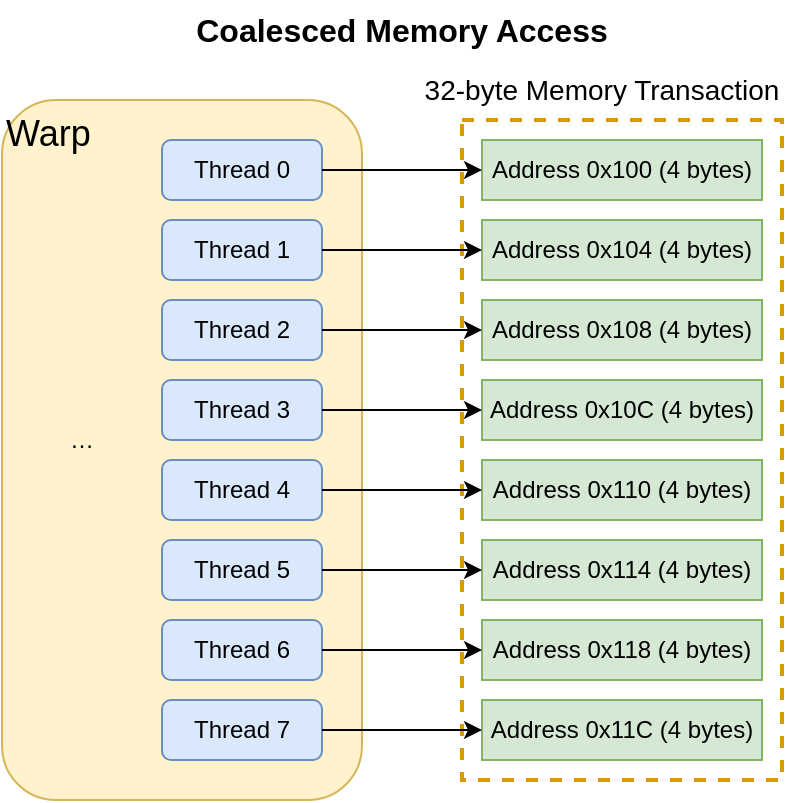 <mxfile scale="4" border="0">
    <diagram name="Coalesced" id="memory_access_patterns_revised">
        <mxGraphModel dx="675" dy="483" grid="1" gridSize="10" guides="1" tooltips="1" connect="1" arrows="1" fold="1" page="1" pageScale="1" pageWidth="850" pageHeight="1100" background="#FFFFFF" math="0" shadow="0">
            <root>
                <mxCell id="0"/>
                <mxCell id="1" parent="0"/>
                <mxCell id="70" value="" style="group;spacingLeft=4;" parent="1" vertex="1" connectable="0">
                    <mxGeometry x="160" y="130" width="100" height="330" as="geometry"/>
                </mxCell>
                <mxCell id="80" value="&lt;font style=&quot;font-size: 18px;&quot;&gt;Warp&lt;/font&gt;" style="rounded=1;whiteSpace=wrap;html=1;fillColor=#fff2cc;strokeColor=#d6b656;align=left;verticalAlign=top;" parent="70" vertex="1">
                    <mxGeometry x="-80" y="-20" width="180" height="350" as="geometry"/>
                </mxCell>
                <mxCell id="3" value="Thread 0" style="rounded=1;whiteSpace=wrap;html=1;fillColor=#dae8fc;strokeColor=#6c8ebf;fontSize=12;" parent="70" vertex="1">
                    <mxGeometry width="80" height="30" as="geometry"/>
                </mxCell>
                <mxCell id="4" value="Thread 1" style="rounded=1;whiteSpace=wrap;html=1;fillColor=#dae8fc;strokeColor=#6c8ebf;fontSize=12;" parent="70" vertex="1">
                    <mxGeometry y="40" width="80" height="30" as="geometry"/>
                </mxCell>
                <mxCell id="5" value="Thread 2" style="rounded=1;whiteSpace=wrap;html=1;fillColor=#dae8fc;strokeColor=#6c8ebf;fontSize=12;" parent="70" vertex="1">
                    <mxGeometry y="80" width="80" height="30" as="geometry"/>
                </mxCell>
                <mxCell id="6" value="Thread 3" style="rounded=1;whiteSpace=wrap;html=1;fillColor=#dae8fc;strokeColor=#6c8ebf;fontSize=12;" parent="70" vertex="1">
                    <mxGeometry y="120" width="80" height="30" as="geometry"/>
                </mxCell>
                <mxCell id="7" value="Thread 4" style="rounded=1;whiteSpace=wrap;html=1;fillColor=#dae8fc;strokeColor=#6c8ebf;fontSize=12;" parent="70" vertex="1">
                    <mxGeometry y="160" width="80" height="30" as="geometry"/>
                </mxCell>
                <mxCell id="8" value="Thread 5" style="rounded=1;whiteSpace=wrap;html=1;fillColor=#dae8fc;strokeColor=#6c8ebf;fontSize=12;" parent="70" vertex="1">
                    <mxGeometry y="200" width="80" height="30" as="geometry"/>
                </mxCell>
                <mxCell id="9" value="Thread 6" style="rounded=1;whiteSpace=wrap;html=1;fillColor=#dae8fc;strokeColor=#6c8ebf;fontSize=12;" parent="70" vertex="1">
                    <mxGeometry y="240" width="80" height="30" as="geometry"/>
                </mxCell>
                <mxCell id="10" value="Thread 7" style="rounded=1;whiteSpace=wrap;html=1;fillColor=#dae8fc;strokeColor=#6c8ebf;fontSize=12;" parent="70" vertex="1">
                    <mxGeometry y="280" width="80" height="30" as="geometry"/>
                </mxCell>
                <mxCell id="2" value="Coalesced Memory Access" style="text;html=1;strokeColor=none;fillColor=none;align=center;verticalAlign=middle;whiteSpace=wrap;rounded=0;fontSize=16;fontStyle=1" parent="1" vertex="1">
                    <mxGeometry x="160" y="60" width="240" height="30" as="geometry"/>
                </mxCell>
                <mxCell id="11" value="&lt;font style=&quot;font-size: 14px;&quot;&gt;32-byte Memory Transaction&lt;/font&gt;" style="text;html=1;strokeColor=none;fillColor=none;align=center;verticalAlign=middle;whiteSpace=wrap;rounded=0;fontSize=12;" parent="1" vertex="1">
                    <mxGeometry x="290" y="90" width="180" height="30" as="geometry"/>
                </mxCell>
                <mxCell id="12" value="Address 0x100 (4 bytes)" style="rounded=0;whiteSpace=wrap;html=1;fillColor=#d5e8d4;strokeColor=#82b366;fontSize=12;" parent="1" vertex="1">
                    <mxGeometry x="320" y="130" width="140" height="30" as="geometry"/>
                </mxCell>
                <mxCell id="13" value="Address 0x104 (4 bytes)" style="rounded=0;whiteSpace=wrap;html=1;fillColor=#d5e8d4;strokeColor=#82b366;fontSize=12;" parent="1" vertex="1">
                    <mxGeometry x="320" y="170" width="140" height="30" as="geometry"/>
                </mxCell>
                <mxCell id="14" value="Address 0x108 (4 bytes)" style="rounded=0;whiteSpace=wrap;html=1;fillColor=#d5e8d4;strokeColor=#82b366;fontSize=12;" parent="1" vertex="1">
                    <mxGeometry x="320" y="210" width="140" height="30" as="geometry"/>
                </mxCell>
                <mxCell id="15" value="Address 0x10C (4 bytes)" style="rounded=0;whiteSpace=wrap;html=1;fillColor=#d5e8d4;strokeColor=#82b366;fontSize=12;" parent="1" vertex="1">
                    <mxGeometry x="320" y="250" width="140" height="30" as="geometry"/>
                </mxCell>
                <mxCell id="16" value="Address 0x110 (4 bytes)" style="rounded=0;whiteSpace=wrap;html=1;fillColor=#d5e8d4;strokeColor=#82b366;fontSize=12;" parent="1" vertex="1">
                    <mxGeometry x="320" y="290" width="140" height="30" as="geometry"/>
                </mxCell>
                <mxCell id="17" value="Address 0x114 (4 bytes)" style="rounded=0;whiteSpace=wrap;html=1;fillColor=#d5e8d4;strokeColor=#82b366;fontSize=12;" parent="1" vertex="1">
                    <mxGeometry x="320" y="330" width="140" height="30" as="geometry"/>
                </mxCell>
                <mxCell id="18" value="Address 0x118 (4 bytes)" style="rounded=0;whiteSpace=wrap;html=1;fillColor=#d5e8d4;strokeColor=#82b366;fontSize=12;" parent="1" vertex="1">
                    <mxGeometry x="320" y="370" width="140" height="30" as="geometry"/>
                </mxCell>
                <mxCell id="19" value="Address 0x11C (4 bytes)" style="rounded=0;whiteSpace=wrap;html=1;fillColor=#d5e8d4;strokeColor=#82b366;fontSize=12;" parent="1" vertex="1">
                    <mxGeometry x="320" y="410" width="140" height="30" as="geometry"/>
                </mxCell>
                <mxCell id="20" value="" style="rounded=0;whiteSpace=wrap;html=1;fillColor=none;dashed=1;strokeColor=#d79b00;strokeWidth=2;" parent="1" vertex="1">
                    <mxGeometry x="310" y="120" width="160" height="330" as="geometry"/>
                </mxCell>
                <mxCell id="21" value="" style="endArrow=classic;html=1;rounded=0;exitX=1;exitY=0.5;exitDx=0;exitDy=0;entryX=0;entryY=0.5;entryDx=0;entryDy=0;" parent="1" source="3" target="12" edge="1">
                    <mxGeometry width="50" height="50" relative="1" as="geometry">
                        <mxPoint x="400" y="380" as="sourcePoint"/>
                        <mxPoint x="450" y="330" as="targetPoint"/>
                    </mxGeometry>
                </mxCell>
                <mxCell id="22" value="" style="endArrow=classic;html=1;rounded=0;exitX=1;exitY=0.5;exitDx=0;exitDy=0;entryX=0;entryY=0.5;entryDx=0;entryDy=0;" parent="1" source="4" target="13" edge="1">
                    <mxGeometry width="50" height="50" relative="1" as="geometry">
                        <mxPoint x="400" y="380" as="sourcePoint"/>
                        <mxPoint x="450" y="330" as="targetPoint"/>
                    </mxGeometry>
                </mxCell>
                <mxCell id="23" value="" style="endArrow=classic;html=1;rounded=0;exitX=1;exitY=0.5;exitDx=0;exitDy=0;entryX=0;entryY=0.5;entryDx=0;entryDy=0;" parent="1" source="5" target="14" edge="1">
                    <mxGeometry width="50" height="50" relative="1" as="geometry">
                        <mxPoint x="400" y="380" as="sourcePoint"/>
                        <mxPoint x="450" y="330" as="targetPoint"/>
                    </mxGeometry>
                </mxCell>
                <mxCell id="24" value="" style="endArrow=classic;html=1;rounded=0;exitX=1;exitY=0.5;exitDx=0;exitDy=0;entryX=0;entryY=0.5;entryDx=0;entryDy=0;" parent="1" source="6" target="15" edge="1">
                    <mxGeometry width="50" height="50" relative="1" as="geometry">
                        <mxPoint x="400" y="380" as="sourcePoint"/>
                        <mxPoint x="450" y="330" as="targetPoint"/>
                    </mxGeometry>
                </mxCell>
                <mxCell id="25" value="" style="endArrow=classic;html=1;rounded=0;exitX=1;exitY=0.5;exitDx=0;exitDy=0;entryX=0;entryY=0.5;entryDx=0;entryDy=0;" parent="1" source="7" target="16" edge="1">
                    <mxGeometry width="50" height="50" relative="1" as="geometry">
                        <mxPoint x="400" y="380" as="sourcePoint"/>
                        <mxPoint x="450" y="330" as="targetPoint"/>
                    </mxGeometry>
                </mxCell>
                <mxCell id="26" value="" style="endArrow=classic;html=1;rounded=0;exitX=1;exitY=0.5;exitDx=0;exitDy=0;entryX=0;entryY=0.5;entryDx=0;entryDy=0;" parent="1" source="8" target="17" edge="1">
                    <mxGeometry width="50" height="50" relative="1" as="geometry">
                        <mxPoint x="400" y="380" as="sourcePoint"/>
                        <mxPoint x="450" y="330" as="targetPoint"/>
                    </mxGeometry>
                </mxCell>
                <mxCell id="27" value="" style="endArrow=classic;html=1;rounded=0;exitX=1;exitY=0.5;exitDx=0;exitDy=0;entryX=0;entryY=0.5;entryDx=0;entryDy=0;" parent="1" source="9" target="18" edge="1">
                    <mxGeometry width="50" height="50" relative="1" as="geometry">
                        <mxPoint x="400" y="380" as="sourcePoint"/>
                        <mxPoint x="450" y="330" as="targetPoint"/>
                    </mxGeometry>
                </mxCell>
                <mxCell id="28" value="" style="endArrow=classic;html=1;rounded=0;exitX=1;exitY=0.5;exitDx=0;exitDy=0;entryX=0;entryY=0.5;entryDx=0;entryDy=0;" parent="1" source="10" target="19" edge="1">
                    <mxGeometry width="50" height="50" relative="1" as="geometry">
                        <mxPoint x="400" y="380" as="sourcePoint"/>
                        <mxPoint x="450" y="330" as="targetPoint"/>
                    </mxGeometry>
                </mxCell>
                <mxCell id="81" value="…" style="text;html=1;align=center;verticalAlign=middle;whiteSpace=wrap;rounded=0;" parent="1" vertex="1">
                    <mxGeometry x="90" y="270" width="60" height="20" as="geometry"/>
                </mxCell>
            </root>
        </mxGraphModel>
    </diagram>
    <diagram id="zEUcWFIj3q00JopepAAc" name="Non-coalesced">
        <mxGraphModel dx="1183" dy="644" grid="1" gridSize="10" guides="1" tooltips="1" connect="1" arrows="1" fold="1" page="1" pageScale="1" pageWidth="1400" pageHeight="850" background="#ffffff" math="0" shadow="0">
            <root>
                <mxCell id="0"/>
                <mxCell id="1" parent="0"/>
                <mxCell id="HyP-TNvXMWz4Ua98HVR_-1" value="" style="group" vertex="1" connectable="0" parent="1">
                    <mxGeometry x="90" y="430" width="550" height="390" as="geometry"/>
                </mxCell>
                <mxCell id="HyP-TNvXMWz4Ua98HVR_-2" value="&lt;font style=&quot;font-size: 18px;&quot;&gt;Warp&lt;/font&gt;" style="rounded=1;whiteSpace=wrap;html=1;fillColor=#fff2cc;strokeColor=#d6b656;align=left;verticalAlign=top;" vertex="1" parent="HyP-TNvXMWz4Ua98HVR_-1">
                    <mxGeometry y="30" width="180" height="350" as="geometry"/>
                </mxCell>
                <mxCell id="HyP-TNvXMWz4Ua98HVR_-3" value="Non-coalesced Memory Access" style="text;html=1;strokeColor=none;fillColor=none;align=center;verticalAlign=middle;whiteSpace=wrap;rounded=0;fontSize=16;fontStyle=1" vertex="1" parent="HyP-TNvXMWz4Ua98HVR_-1">
                    <mxGeometry x="160" width="270" height="30" as="geometry"/>
                </mxCell>
                <mxCell id="HyP-TNvXMWz4Ua98HVR_-4" value="Transaction 1 (32 bytes)" style="text;html=1;strokeColor=none;fillColor=none;align=center;verticalAlign=middle;whiteSpace=wrap;rounded=0;fontSize=12;" vertex="1" parent="HyP-TNvXMWz4Ua98HVR_-1">
                    <mxGeometry x="240" y="40" width="140" height="20" as="geometry"/>
                </mxCell>
                <mxCell id="HyP-TNvXMWz4Ua98HVR_-5" value="Address 0x100 (4 bytes)" style="rounded=0;whiteSpace=wrap;html=1;fillColor=#d5e8d4;strokeColor=#82b366;fontSize=12;" vertex="1" parent="HyP-TNvXMWz4Ua98HVR_-1">
                    <mxGeometry x="240" y="60" width="140" height="30" as="geometry"/>
                </mxCell>
                <mxCell id="HyP-TNvXMWz4Ua98HVR_-6" value="" style="rounded=0;whiteSpace=wrap;html=1;fillColor=none;dashed=1;strokeColor=#d79b00;strokeWidth=2;" vertex="1" parent="HyP-TNvXMWz4Ua98HVR_-1">
                    <mxGeometry x="230" y="60" width="160" height="50" as="geometry"/>
                </mxCell>
                <mxCell id="HyP-TNvXMWz4Ua98HVR_-7" value="Transaction 2 (32 bytes)" style="text;html=1;strokeColor=none;fillColor=none;align=center;verticalAlign=middle;whiteSpace=wrap;rounded=0;fontSize=12;" vertex="1" parent="HyP-TNvXMWz4Ua98HVR_-1">
                    <mxGeometry x="400" y="80" width="140" height="20" as="geometry"/>
                </mxCell>
                <mxCell id="HyP-TNvXMWz4Ua98HVR_-8" value="Address 0x140 (4 bytes)" style="rounded=0;whiteSpace=wrap;html=1;fillColor=#d5e8d4;strokeColor=#82b366;fontSize=12;" vertex="1" parent="HyP-TNvXMWz4Ua98HVR_-1">
                    <mxGeometry x="400" y="100" width="140" height="30" as="geometry"/>
                </mxCell>
                <mxCell id="HyP-TNvXMWz4Ua98HVR_-9" value="" style="rounded=0;whiteSpace=wrap;html=1;fillColor=none;dashed=1;strokeColor=#d79b00;strokeWidth=2;" vertex="1" parent="HyP-TNvXMWz4Ua98HVR_-1">
                    <mxGeometry x="390" y="100" width="160" height="50" as="geometry"/>
                </mxCell>
                <mxCell id="HyP-TNvXMWz4Ua98HVR_-10" value="Transaction 3 (32 bytes)" style="text;html=1;strokeColor=none;fillColor=none;align=center;verticalAlign=middle;whiteSpace=wrap;rounded=0;fontSize=12;" vertex="1" parent="HyP-TNvXMWz4Ua98HVR_-1">
                    <mxGeometry x="240" y="120" width="140" height="20" as="geometry"/>
                </mxCell>
                <mxCell id="HyP-TNvXMWz4Ua98HVR_-11" value="Address 0x180 (4 bytes)" style="rounded=0;whiteSpace=wrap;html=1;fillColor=#d5e8d4;strokeColor=#82b366;fontSize=12;" vertex="1" parent="HyP-TNvXMWz4Ua98HVR_-1">
                    <mxGeometry x="240" y="140" width="140" height="30" as="geometry"/>
                </mxCell>
                <mxCell id="HyP-TNvXMWz4Ua98HVR_-12" value="" style="rounded=0;whiteSpace=wrap;html=1;fillColor=none;dashed=1;strokeColor=#d79b00;strokeWidth=2;" vertex="1" parent="HyP-TNvXMWz4Ua98HVR_-1">
                    <mxGeometry x="230" y="140" width="160" height="50" as="geometry"/>
                </mxCell>
                <mxCell id="HyP-TNvXMWz4Ua98HVR_-13" value="Transaction 4 (32 bytes)" style="text;html=1;strokeColor=none;fillColor=none;align=center;verticalAlign=middle;whiteSpace=wrap;rounded=0;fontSize=12;" vertex="1" parent="HyP-TNvXMWz4Ua98HVR_-1">
                    <mxGeometry x="400" y="160" width="140" height="20" as="geometry"/>
                </mxCell>
                <mxCell id="HyP-TNvXMWz4Ua98HVR_-14" value="Address 0x1C0 (4 bytes)" style="rounded=0;whiteSpace=wrap;html=1;fillColor=#d5e8d4;strokeColor=#82b366;fontSize=12;" vertex="1" parent="HyP-TNvXMWz4Ua98HVR_-1">
                    <mxGeometry x="400" y="180" width="140" height="30" as="geometry"/>
                </mxCell>
                <mxCell id="HyP-TNvXMWz4Ua98HVR_-15" value="" style="rounded=0;whiteSpace=wrap;html=1;fillColor=none;dashed=1;strokeColor=#d79b00;strokeWidth=2;" vertex="1" parent="HyP-TNvXMWz4Ua98HVR_-1">
                    <mxGeometry x="390" y="180" width="160" height="50" as="geometry"/>
                </mxCell>
                <mxCell id="HyP-TNvXMWz4Ua98HVR_-16" value="Transaction 5 (32 bytes)" style="text;html=1;strokeColor=none;fillColor=none;align=center;verticalAlign=middle;whiteSpace=wrap;rounded=0;fontSize=12;" vertex="1" parent="HyP-TNvXMWz4Ua98HVR_-1">
                    <mxGeometry x="240" y="200" width="140" height="20" as="geometry"/>
                </mxCell>
                <mxCell id="HyP-TNvXMWz4Ua98HVR_-17" value="Address 0x200 (4 bytes)" style="rounded=0;whiteSpace=wrap;html=1;fillColor=#d5e8d4;strokeColor=#82b366;fontSize=12;" vertex="1" parent="HyP-TNvXMWz4Ua98HVR_-1">
                    <mxGeometry x="240" y="220" width="140" height="30" as="geometry"/>
                </mxCell>
                <mxCell id="HyP-TNvXMWz4Ua98HVR_-18" value="" style="rounded=0;whiteSpace=wrap;html=1;fillColor=none;dashed=1;strokeColor=#d79b00;strokeWidth=2;" vertex="1" parent="HyP-TNvXMWz4Ua98HVR_-1">
                    <mxGeometry x="230" y="220" width="160" height="50" as="geometry"/>
                </mxCell>
                <mxCell id="HyP-TNvXMWz4Ua98HVR_-19" value="Transaction 6 (32 bytes)" style="text;html=1;strokeColor=none;fillColor=none;align=center;verticalAlign=middle;whiteSpace=wrap;rounded=0;fontSize=12;" vertex="1" parent="HyP-TNvXMWz4Ua98HVR_-1">
                    <mxGeometry x="400" y="240" width="140" height="20" as="geometry"/>
                </mxCell>
                <mxCell id="HyP-TNvXMWz4Ua98HVR_-20" value="Address 0x240 (4 bytes)" style="rounded=0;whiteSpace=wrap;html=1;fillColor=#d5e8d4;strokeColor=#82b366;fontSize=12;" vertex="1" parent="HyP-TNvXMWz4Ua98HVR_-1">
                    <mxGeometry x="400" y="260" width="140" height="30" as="geometry"/>
                </mxCell>
                <mxCell id="HyP-TNvXMWz4Ua98HVR_-21" value="" style="rounded=0;whiteSpace=wrap;html=1;fillColor=none;dashed=1;strokeColor=#d79b00;strokeWidth=2;" vertex="1" parent="HyP-TNvXMWz4Ua98HVR_-1">
                    <mxGeometry x="390" y="260" width="160" height="50" as="geometry"/>
                </mxCell>
                <mxCell id="HyP-TNvXMWz4Ua98HVR_-22" value="Transaction 7 (32 bytes)" style="text;html=1;strokeColor=none;fillColor=none;align=center;verticalAlign=middle;whiteSpace=wrap;rounded=0;fontSize=12;" vertex="1" parent="HyP-TNvXMWz4Ua98HVR_-1">
                    <mxGeometry x="240" y="280" width="140" height="20" as="geometry"/>
                </mxCell>
                <mxCell id="HyP-TNvXMWz4Ua98HVR_-23" value="Address 0x280 (4 bytes)" style="rounded=0;whiteSpace=wrap;html=1;fillColor=#d5e8d4;strokeColor=#82b366;fontSize=12;" vertex="1" parent="HyP-TNvXMWz4Ua98HVR_-1">
                    <mxGeometry x="240" y="300" width="140" height="30" as="geometry"/>
                </mxCell>
                <mxCell id="HyP-TNvXMWz4Ua98HVR_-24" value="" style="rounded=0;whiteSpace=wrap;html=1;fillColor=none;dashed=1;strokeColor=#d79b00;strokeWidth=2;" vertex="1" parent="HyP-TNvXMWz4Ua98HVR_-1">
                    <mxGeometry x="230" y="300" width="160" height="50" as="geometry"/>
                </mxCell>
                <mxCell id="HyP-TNvXMWz4Ua98HVR_-25" value="Transaction 8 (32 bytes)" style="text;html=1;strokeColor=none;fillColor=none;align=center;verticalAlign=middle;whiteSpace=wrap;rounded=0;fontSize=12;" vertex="1" parent="HyP-TNvXMWz4Ua98HVR_-1">
                    <mxGeometry x="400" y="320" width="140" height="20" as="geometry"/>
                </mxCell>
                <mxCell id="HyP-TNvXMWz4Ua98HVR_-26" value="Address 0x2C0 (4 bytes)" style="rounded=0;whiteSpace=wrap;html=1;fillColor=#d5e8d4;strokeColor=#82b366;fontSize=12;" vertex="1" parent="HyP-TNvXMWz4Ua98HVR_-1">
                    <mxGeometry x="400" y="340" width="140" height="30" as="geometry"/>
                </mxCell>
                <mxCell id="HyP-TNvXMWz4Ua98HVR_-27" value="" style="rounded=0;whiteSpace=wrap;html=1;fillColor=none;dashed=1;strokeColor=#d79b00;strokeWidth=2;" vertex="1" parent="HyP-TNvXMWz4Ua98HVR_-1">
                    <mxGeometry x="390" y="340" width="160" height="50" as="geometry"/>
                </mxCell>
                <mxCell id="HyP-TNvXMWz4Ua98HVR_-28" value="" style="endArrow=classic;html=1;rounded=0;exitX=1;exitY=0.5;exitDx=0;exitDy=0;entryX=0;entryY=0.5;entryDx=0;entryDy=0;" edge="1" parent="HyP-TNvXMWz4Ua98HVR_-1" source="HyP-TNvXMWz4Ua98HVR_-37" target="HyP-TNvXMWz4Ua98HVR_-5">
                    <mxGeometry width="50" height="50" relative="1" as="geometry">
                        <mxPoint x="360" y="190" as="sourcePoint"/>
                        <mxPoint x="410" y="140" as="targetPoint"/>
                    </mxGeometry>
                </mxCell>
                <mxCell id="HyP-TNvXMWz4Ua98HVR_-29" value="" style="endArrow=classic;html=1;rounded=0;exitX=1;exitY=0.5;exitDx=0;exitDy=0;entryX=0;entryY=0.5;entryDx=0;entryDy=0;" edge="1" parent="HyP-TNvXMWz4Ua98HVR_-1" source="HyP-TNvXMWz4Ua98HVR_-38" target="HyP-TNvXMWz4Ua98HVR_-8">
                    <mxGeometry width="50" height="50" relative="1" as="geometry">
                        <mxPoint x="360" y="190" as="sourcePoint"/>
                        <mxPoint x="410" y="140" as="targetPoint"/>
                    </mxGeometry>
                </mxCell>
                <mxCell id="HyP-TNvXMWz4Ua98HVR_-30" value="" style="endArrow=classic;html=1;rounded=0;exitX=1;exitY=0.5;exitDx=0;exitDy=0;entryX=0;entryY=0.5;entryDx=0;entryDy=0;" edge="1" parent="HyP-TNvXMWz4Ua98HVR_-1" source="HyP-TNvXMWz4Ua98HVR_-39" target="HyP-TNvXMWz4Ua98HVR_-11">
                    <mxGeometry width="50" height="50" relative="1" as="geometry">
                        <mxPoint x="360" y="190" as="sourcePoint"/>
                        <mxPoint x="410" y="140" as="targetPoint"/>
                    </mxGeometry>
                </mxCell>
                <mxCell id="HyP-TNvXMWz4Ua98HVR_-31" value="" style="endArrow=classic;html=1;rounded=0;exitX=1;exitY=0.5;exitDx=0;exitDy=0;entryX=0;entryY=0.5;entryDx=0;entryDy=0;" edge="1" parent="HyP-TNvXMWz4Ua98HVR_-1" source="HyP-TNvXMWz4Ua98HVR_-40" target="HyP-TNvXMWz4Ua98HVR_-14">
                    <mxGeometry width="50" height="50" relative="1" as="geometry">
                        <mxPoint x="360" y="190" as="sourcePoint"/>
                        <mxPoint x="410" y="140" as="targetPoint"/>
                    </mxGeometry>
                </mxCell>
                <mxCell id="HyP-TNvXMWz4Ua98HVR_-32" value="" style="endArrow=classic;html=1;rounded=0;exitX=1;exitY=0.5;exitDx=0;exitDy=0;entryX=0;entryY=0.5;entryDx=0;entryDy=0;" edge="1" parent="HyP-TNvXMWz4Ua98HVR_-1" source="HyP-TNvXMWz4Ua98HVR_-41" target="HyP-TNvXMWz4Ua98HVR_-17">
                    <mxGeometry width="50" height="50" relative="1" as="geometry">
                        <mxPoint x="360" y="190" as="sourcePoint"/>
                        <mxPoint x="410" y="140" as="targetPoint"/>
                    </mxGeometry>
                </mxCell>
                <mxCell id="HyP-TNvXMWz4Ua98HVR_-33" value="" style="endArrow=classic;html=1;rounded=0;exitX=1;exitY=0.5;exitDx=0;exitDy=0;entryX=0;entryY=0.5;entryDx=0;entryDy=0;" edge="1" parent="HyP-TNvXMWz4Ua98HVR_-1" source="HyP-TNvXMWz4Ua98HVR_-42" target="HyP-TNvXMWz4Ua98HVR_-20">
                    <mxGeometry width="50" height="50" relative="1" as="geometry">
                        <mxPoint x="360" y="190" as="sourcePoint"/>
                        <mxPoint x="410" y="140" as="targetPoint"/>
                    </mxGeometry>
                </mxCell>
                <mxCell id="HyP-TNvXMWz4Ua98HVR_-34" value="" style="endArrow=classic;html=1;rounded=0;exitX=1;exitY=0.5;exitDx=0;exitDy=0;entryX=0;entryY=0.5;entryDx=0;entryDy=0;" edge="1" parent="HyP-TNvXMWz4Ua98HVR_-1" source="HyP-TNvXMWz4Ua98HVR_-43" target="HyP-TNvXMWz4Ua98HVR_-23">
                    <mxGeometry width="50" height="50" relative="1" as="geometry">
                        <mxPoint x="360" y="190" as="sourcePoint"/>
                        <mxPoint x="410" y="140" as="targetPoint"/>
                    </mxGeometry>
                </mxCell>
                <mxCell id="HyP-TNvXMWz4Ua98HVR_-35" value="" style="endArrow=classic;html=1;rounded=0;exitX=1;exitY=0.5;exitDx=0;exitDy=0;entryX=0;entryY=0.5;entryDx=0;entryDy=0;" edge="1" parent="HyP-TNvXMWz4Ua98HVR_-1" source="HyP-TNvXMWz4Ua98HVR_-44" target="HyP-TNvXMWz4Ua98HVR_-26">
                    <mxGeometry width="50" height="50" relative="1" as="geometry">
                        <mxPoint x="360" y="190" as="sourcePoint"/>
                        <mxPoint x="410" y="140" as="targetPoint"/>
                    </mxGeometry>
                </mxCell>
                <mxCell id="HyP-TNvXMWz4Ua98HVR_-36" value="" style="group" vertex="1" connectable="0" parent="HyP-TNvXMWz4Ua98HVR_-1">
                    <mxGeometry x="80" y="50" width="80" height="310" as="geometry"/>
                </mxCell>
                <mxCell id="HyP-TNvXMWz4Ua98HVR_-37" value="Thread 0" style="rounded=1;whiteSpace=wrap;html=1;fillColor=#dae8fc;strokeColor=#6c8ebf;fontSize=12;" vertex="1" parent="HyP-TNvXMWz4Ua98HVR_-36">
                    <mxGeometry width="80" height="30" as="geometry"/>
                </mxCell>
                <mxCell id="HyP-TNvXMWz4Ua98HVR_-38" value="Thread 1" style="rounded=1;whiteSpace=wrap;html=1;fillColor=#dae8fc;strokeColor=#6c8ebf;fontSize=12;" vertex="1" parent="HyP-TNvXMWz4Ua98HVR_-36">
                    <mxGeometry y="40" width="80" height="30" as="geometry"/>
                </mxCell>
                <mxCell id="HyP-TNvXMWz4Ua98HVR_-39" value="Thread 2" style="rounded=1;whiteSpace=wrap;html=1;fillColor=#dae8fc;strokeColor=#6c8ebf;fontSize=12;" vertex="1" parent="HyP-TNvXMWz4Ua98HVR_-36">
                    <mxGeometry y="80" width="80" height="30" as="geometry"/>
                </mxCell>
                <mxCell id="HyP-TNvXMWz4Ua98HVR_-40" value="Thread 3" style="rounded=1;whiteSpace=wrap;html=1;fillColor=#dae8fc;strokeColor=#6c8ebf;fontSize=12;" vertex="1" parent="HyP-TNvXMWz4Ua98HVR_-36">
                    <mxGeometry y="120" width="80" height="30" as="geometry"/>
                </mxCell>
                <mxCell id="HyP-TNvXMWz4Ua98HVR_-41" value="Thread 4" style="rounded=1;whiteSpace=wrap;html=1;fillColor=#dae8fc;strokeColor=#6c8ebf;fontSize=12;" vertex="1" parent="HyP-TNvXMWz4Ua98HVR_-36">
                    <mxGeometry y="160" width="80" height="30" as="geometry"/>
                </mxCell>
                <mxCell id="HyP-TNvXMWz4Ua98HVR_-42" value="Thread 5" style="rounded=1;whiteSpace=wrap;html=1;fillColor=#dae8fc;strokeColor=#6c8ebf;fontSize=12;" vertex="1" parent="HyP-TNvXMWz4Ua98HVR_-36">
                    <mxGeometry y="200" width="80" height="30" as="geometry"/>
                </mxCell>
                <mxCell id="HyP-TNvXMWz4Ua98HVR_-43" value="Thread 6" style="rounded=1;whiteSpace=wrap;html=1;fillColor=#dae8fc;strokeColor=#6c8ebf;fontSize=12;" vertex="1" parent="HyP-TNvXMWz4Ua98HVR_-36">
                    <mxGeometry y="240" width="80" height="30" as="geometry"/>
                </mxCell>
                <mxCell id="HyP-TNvXMWz4Ua98HVR_-44" value="Thread 7" style="rounded=1;whiteSpace=wrap;html=1;fillColor=#dae8fc;strokeColor=#6c8ebf;fontSize=12;" vertex="1" parent="HyP-TNvXMWz4Ua98HVR_-36">
                    <mxGeometry y="280" width="80" height="30" as="geometry"/>
                </mxCell>
                <mxCell id="HyP-TNvXMWz4Ua98HVR_-45" value="…" style="text;html=1;align=center;verticalAlign=middle;whiteSpace=wrap;rounded=0;" vertex="1" parent="HyP-TNvXMWz4Ua98HVR_-1">
                    <mxGeometry x="280" y="330" width="60" height="20" as="geometry"/>
                </mxCell>
                <mxCell id="HyP-TNvXMWz4Ua98HVR_-46" value="…" style="text;html=1;align=center;verticalAlign=middle;whiteSpace=wrap;rounded=0;" vertex="1" parent="HyP-TNvXMWz4Ua98HVR_-1">
                    <mxGeometry x="290" y="170" width="60" height="20" as="geometry"/>
                </mxCell>
                <mxCell id="HyP-TNvXMWz4Ua98HVR_-47" value="…" style="text;html=1;align=center;verticalAlign=middle;whiteSpace=wrap;rounded=0;" vertex="1" parent="HyP-TNvXMWz4Ua98HVR_-1">
                    <mxGeometry x="290" y="250" width="60" height="20" as="geometry"/>
                </mxCell>
                <mxCell id="HyP-TNvXMWz4Ua98HVR_-48" value="…" style="text;html=1;align=center;verticalAlign=middle;whiteSpace=wrap;rounded=0;" vertex="1" parent="HyP-TNvXMWz4Ua98HVR_-1">
                    <mxGeometry x="450" y="290" width="60" height="20" as="geometry"/>
                </mxCell>
                <mxCell id="HyP-TNvXMWz4Ua98HVR_-49" value="…" style="text;html=1;align=center;verticalAlign=middle;whiteSpace=wrap;rounded=0;" vertex="1" parent="HyP-TNvXMWz4Ua98HVR_-1">
                    <mxGeometry x="450" y="370" width="60" height="20" as="geometry"/>
                </mxCell>
                <mxCell id="HyP-TNvXMWz4Ua98HVR_-50" value="…" style="text;html=1;align=center;verticalAlign=middle;whiteSpace=wrap;rounded=0;" vertex="1" parent="HyP-TNvXMWz4Ua98HVR_-1">
                    <mxGeometry x="450" y="210" width="60" height="20" as="geometry"/>
                </mxCell>
                <mxCell id="HyP-TNvXMWz4Ua98HVR_-51" value="…" style="text;html=1;align=center;verticalAlign=middle;whiteSpace=wrap;rounded=0;" vertex="1" parent="HyP-TNvXMWz4Ua98HVR_-1">
                    <mxGeometry x="450" y="130" width="60" height="20" as="geometry"/>
                </mxCell>
                <mxCell id="HyP-TNvXMWz4Ua98HVR_-52" value="…" style="text;html=1;align=center;verticalAlign=middle;whiteSpace=wrap;rounded=0;" vertex="1" parent="HyP-TNvXMWz4Ua98HVR_-1">
                    <mxGeometry x="290" y="90" width="60" height="20" as="geometry"/>
                </mxCell>
                <mxCell id="HyP-TNvXMWz4Ua98HVR_-53" value="…" style="text;html=1;align=center;verticalAlign=middle;whiteSpace=wrap;rounded=0;" vertex="1" parent="HyP-TNvXMWz4Ua98HVR_-1">
                    <mxGeometry x="10" y="195" width="60" height="20" as="geometry"/>
                </mxCell>
            </root>
        </mxGraphModel>
    </diagram>
</mxfile>